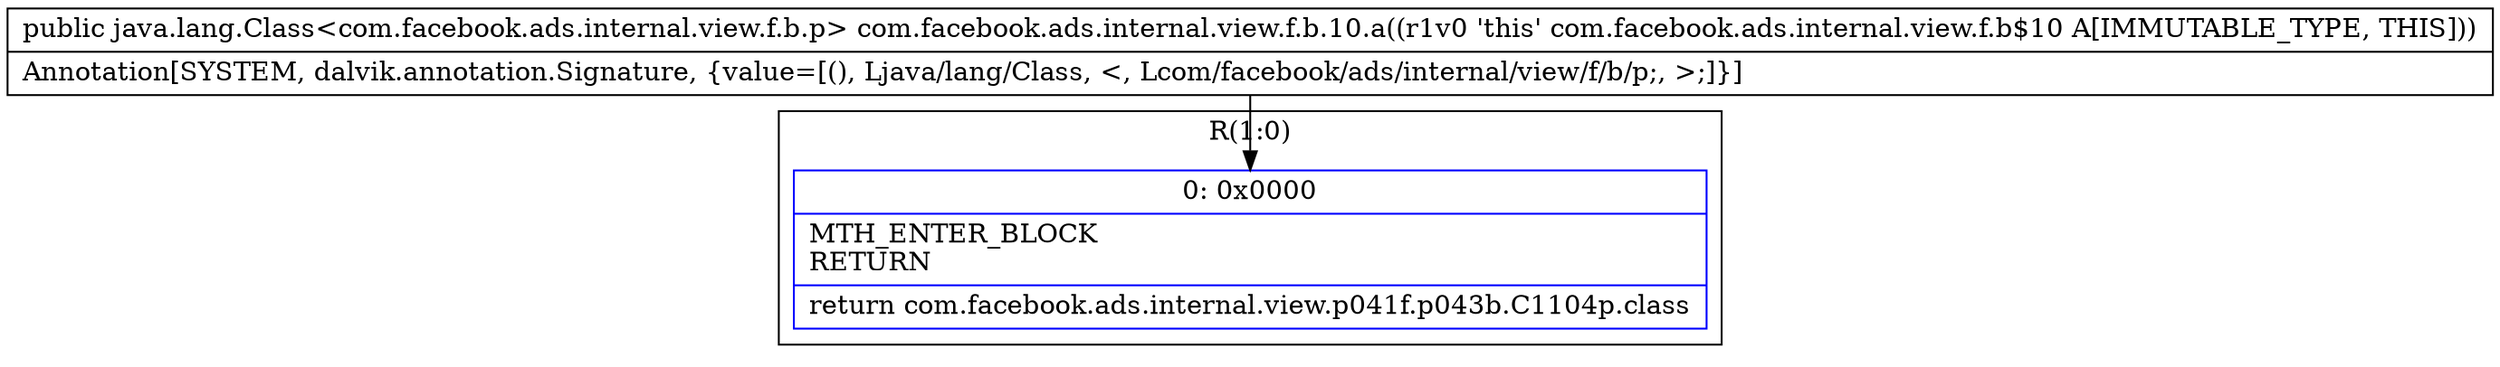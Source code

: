 digraph "CFG forcom.facebook.ads.internal.view.f.b.10.a()Ljava\/lang\/Class;" {
subgraph cluster_Region_1739040800 {
label = "R(1:0)";
node [shape=record,color=blue];
Node_0 [shape=record,label="{0\:\ 0x0000|MTH_ENTER_BLOCK\lRETURN\l|return com.facebook.ads.internal.view.p041f.p043b.C1104p.class\l}"];
}
MethodNode[shape=record,label="{public java.lang.Class\<com.facebook.ads.internal.view.f.b.p\> com.facebook.ads.internal.view.f.b.10.a((r1v0 'this' com.facebook.ads.internal.view.f.b$10 A[IMMUTABLE_TYPE, THIS]))  | Annotation[SYSTEM, dalvik.annotation.Signature, \{value=[(), Ljava\/lang\/Class, \<, Lcom\/facebook\/ads\/internal\/view\/f\/b\/p;, \>;]\}]\l}"];
MethodNode -> Node_0;
}

